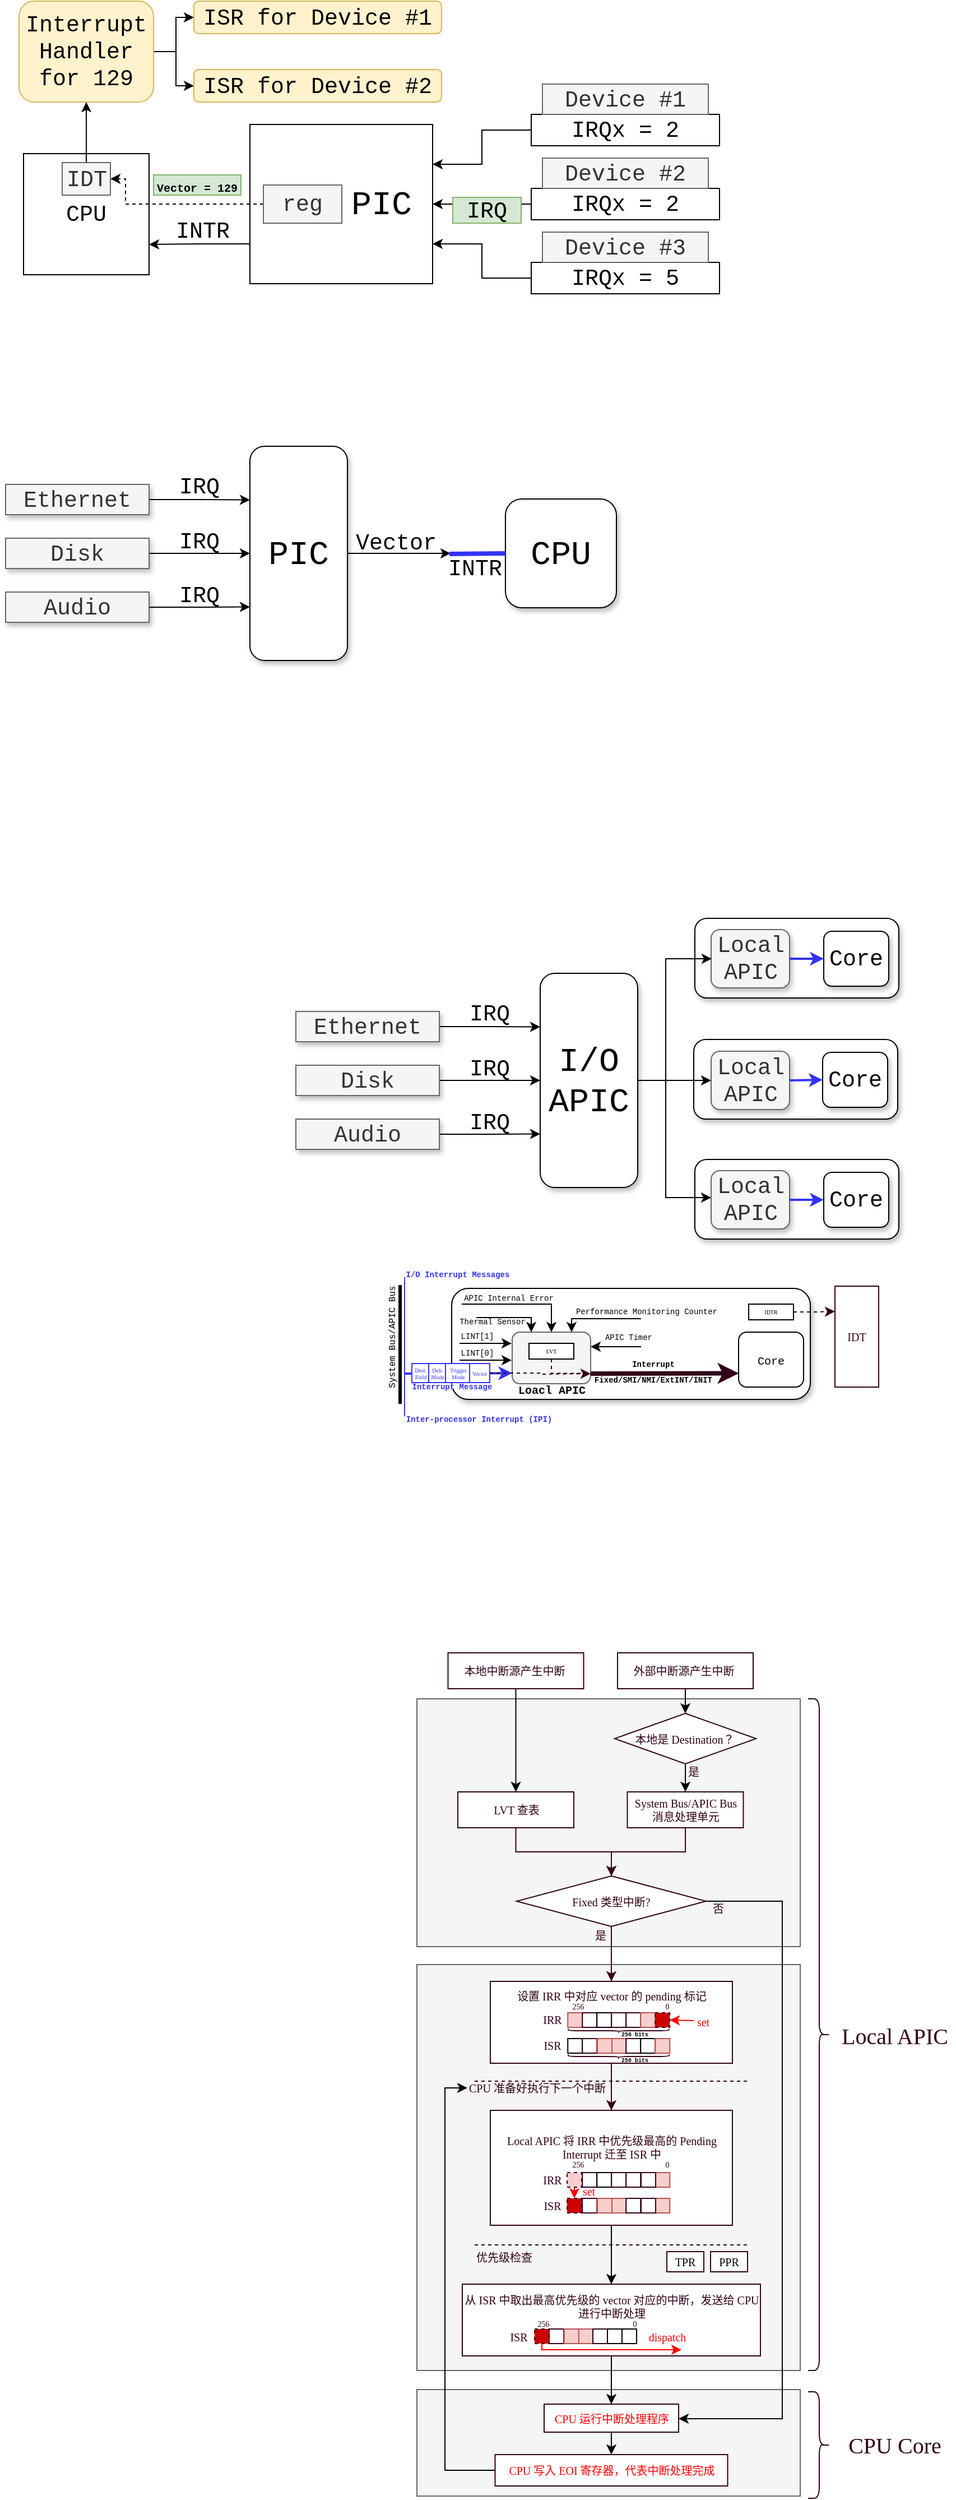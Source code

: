 <mxfile version="15.8.7" type="device"><diagram id="G9j7mE3fOL-PMxxnllcm" name="第 1 页"><mxGraphModel dx="1198" dy="872" grid="0" gridSize="10" guides="1" tooltips="1" connect="1" arrows="1" fold="1" page="0" pageScale="1" pageWidth="827" pageHeight="1169" math="0" shadow="0"><root><mxCell id="0"/><mxCell id="1" parent="0"/><mxCell id="_K0_BSE8fMxlmT_s56PZ-334" value="" style="rounded=0;whiteSpace=wrap;html=1;shadow=0;fontFamily=Garamond;fontSize=7;fontColor=#333333;strokeColor=#666666;strokeWidth=1;fillColor=#f5f5f5;" vertex="1" parent="1"><mxGeometry x="392" y="2236" width="342" height="95" as="geometry"/></mxCell><mxCell id="_K0_BSE8fMxlmT_s56PZ-332" value="" style="rounded=0;whiteSpace=wrap;html=1;shadow=0;fontFamily=Garamond;fontSize=7;fontColor=#333333;strokeColor=#666666;strokeWidth=1;fillColor=#f5f5f5;" vertex="1" parent="1"><mxGeometry x="392" y="1857" width="342" height="362" as="geometry"/></mxCell><mxCell id="_K0_BSE8fMxlmT_s56PZ-331" value="" style="rounded=0;whiteSpace=wrap;html=1;shadow=0;fontFamily=Garamond;fontSize=7;fontColor=#333333;strokeColor=#666666;strokeWidth=1;fillColor=#f5f5f5;" vertex="1" parent="1"><mxGeometry x="392" y="1620" width="342" height="221" as="geometry"/></mxCell><mxCell id="_K0_BSE8fMxlmT_s56PZ-110" value="&lt;font face=&quot;Courier New&quot; style=&quot;font-size: 28px&quot;&gt;&lt;br&gt;&lt;/font&gt;" style="rounded=1;whiteSpace=wrap;html=1;shadow=1;" vertex="1" parent="1"><mxGeometry x="423" y="1254" width="320" height="99" as="geometry"/></mxCell><mxCell id="_K0_BSE8fMxlmT_s56PZ-129" value="&lt;font face=&quot;Courier New&quot; style=&quot;font-size: 10px&quot;&gt;&lt;br&gt;&lt;/font&gt;" style="rounded=1;whiteSpace=wrap;html=1;shadow=0;fillColor=#f5f5f5;fontColor=#333333;strokeColor=#666666;" vertex="1" parent="1"><mxGeometry x="477" y="1293" width="70" height="46" as="geometry"/></mxCell><mxCell id="_K0_BSE8fMxlmT_s56PZ-63" value="&lt;font face=&quot;Courier New&quot; style=&quot;font-size: 28px&quot;&gt;&lt;br&gt;&lt;/font&gt;" style="rounded=1;whiteSpace=wrap;html=1;shadow=1;" vertex="1" parent="1"><mxGeometry x="640" y="924" width="182" height="71" as="geometry"/></mxCell><mxCell id="_K0_BSE8fMxlmT_s56PZ-64" value="&lt;font face=&quot;Courier New&quot; style=&quot;font-size: 20px&quot;&gt;Local APIC&lt;/font&gt;" style="rounded=1;whiteSpace=wrap;html=1;shadow=1;fillColor=#f5f5f5;fontColor=#333333;strokeColor=#666666;" vertex="1" parent="1"><mxGeometry x="654.5" y="934" width="70" height="52" as="geometry"/></mxCell><mxCell id="_K0_BSE8fMxlmT_s56PZ-65" value="&lt;font face=&quot;Courier New&quot; style=&quot;font-size: 20px&quot;&gt;Core&lt;/font&gt;" style="rounded=1;whiteSpace=wrap;html=1;shadow=1;" vertex="1" parent="1"><mxGeometry x="755" y="935.5" width="58" height="49" as="geometry"/></mxCell><mxCell id="_K0_BSE8fMxlmT_s56PZ-66" value="" style="endArrow=classic;html=1;rounded=0;entryX=0;entryY=0.5;entryDx=0;entryDy=0;strokeWidth=2;strokeColor=#3333FF;exitX=1;exitY=0.5;exitDx=0;exitDy=0;endFill=1;" edge="1" source="_K0_BSE8fMxlmT_s56PZ-64" target="_K0_BSE8fMxlmT_s56PZ-65" parent="1"><mxGeometry width="50" height="50" relative="1" as="geometry"><mxPoint x="750" y="960" as="sourcePoint"/><mxPoint x="663" y="1019" as="targetPoint"/></mxGeometry></mxCell><mxCell id="_K0_BSE8fMxlmT_s56PZ-59" value="&lt;font face=&quot;Courier New&quot; style=&quot;font-size: 28px&quot;&gt;&lt;br&gt;&lt;/font&gt;" style="rounded=1;whiteSpace=wrap;html=1;shadow=1;" vertex="1" parent="1"><mxGeometry x="639" y="1032" width="182" height="71" as="geometry"/></mxCell><mxCell id="_K0_BSE8fMxlmT_s56PZ-60" value="&lt;font face=&quot;Courier New&quot; style=&quot;font-size: 20px&quot;&gt;Local APIC&lt;/font&gt;" style="rounded=1;whiteSpace=wrap;html=1;shadow=1;fillColor=#f5f5f5;fontColor=#333333;strokeColor=#666666;" vertex="1" parent="1"><mxGeometry x="654.5" y="1042.5" width="70" height="52" as="geometry"/></mxCell><mxCell id="_K0_BSE8fMxlmT_s56PZ-61" value="&lt;font face=&quot;Courier New&quot; style=&quot;font-size: 20px&quot;&gt;Core&lt;/font&gt;" style="rounded=1;whiteSpace=wrap;html=1;shadow=1;" vertex="1" parent="1"><mxGeometry x="754" y="1043.5" width="58" height="49" as="geometry"/></mxCell><mxCell id="_K0_BSE8fMxlmT_s56PZ-62" value="" style="endArrow=classic;html=1;rounded=0;entryX=0;entryY=0.5;entryDx=0;entryDy=0;strokeWidth=2;strokeColor=#3333FF;exitX=1;exitY=0.5;exitDx=0;exitDy=0;endFill=1;" edge="1" source="_K0_BSE8fMxlmT_s56PZ-60" target="_K0_BSE8fMxlmT_s56PZ-61" parent="1"><mxGeometry width="50" height="50" relative="1" as="geometry"><mxPoint x="749" y="1068" as="sourcePoint"/><mxPoint x="662" y="1127" as="targetPoint"/></mxGeometry></mxCell><mxCell id="OdGJWHpHHFbxzu6cKtiJ-81" value="&lt;font face=&quot;Courier New&quot; style=&quot;font-size: 28px&quot;&gt;&lt;br&gt;&lt;/font&gt;" style="rounded=1;whiteSpace=wrap;html=1;shadow=1;" parent="1" vertex="1"><mxGeometry x="640" y="1139" width="182" height="71" as="geometry"/></mxCell><mxCell id="XwdYR5FslxW3wspx5kfS-20" value="&lt;font face=&quot;Courier New&quot; style=&quot;font-size: 20px&quot;&gt;CPU&lt;/font&gt;" style="rounded=0;whiteSpace=wrap;html=1;" parent="1" vertex="1"><mxGeometry x="41" y="242" width="112" height="108" as="geometry"/></mxCell><mxCell id="tJfSbzEz1Pqu8lbSWOCi-14" style="edgeStyle=orthogonalEdgeStyle;rounded=0;orthogonalLoop=1;jettySize=auto;html=1;entryX=1;entryY=0.75;entryDx=0;entryDy=0;exitX=0;exitY=0.75;exitDx=0;exitDy=0;" parent="1" source="XwdYR5FslxW3wspx5kfS-1" target="XwdYR5FslxW3wspx5kfS-20" edge="1"><mxGeometry relative="1" as="geometry"/></mxCell><mxCell id="XwdYR5FslxW3wspx5kfS-1" value="&lt;font face=&quot;Courier New&quot; style=&quot;font-size: 30px&quot;&gt;&amp;nbsp; &amp;nbsp; PIC&lt;/font&gt;" style="rounded=0;whiteSpace=wrap;html=1;" parent="1" vertex="1"><mxGeometry x="243" y="216" width="163" height="142" as="geometry"/></mxCell><mxCell id="XwdYR5FslxW3wspx5kfS-21" style="edgeStyle=orthogonalEdgeStyle;rounded=0;orthogonalLoop=1;jettySize=auto;html=1;entryX=1;entryY=0.5;entryDx=0;entryDy=0;fontFamily=Courier New;fontSize=20;exitX=0;exitY=0.5;exitDx=0;exitDy=0;dashed=1;" parent="1" source="XwdYR5FslxW3wspx5kfS-22" target="XwdYR5FslxW3wspx5kfS-27" edge="1"><mxGeometry relative="1" as="geometry"><Array as="points"><mxPoint x="132" y="287"/><mxPoint x="132" y="265"/></Array></mxGeometry></mxCell><mxCell id="XwdYR5FslxW3wspx5kfS-3" style="edgeStyle=orthogonalEdgeStyle;rounded=0;orthogonalLoop=1;jettySize=auto;html=1;entryX=1;entryY=0.25;entryDx=0;entryDy=0;fontFamily=Courier New;fontSize=20;" parent="1" source="XwdYR5FslxW3wspx5kfS-2" target="XwdYR5FslxW3wspx5kfS-1" edge="1"><mxGeometry relative="1" as="geometry"/></mxCell><mxCell id="XwdYR5FslxW3wspx5kfS-2" value="&lt;font face=&quot;Courier New&quot; style=&quot;font-size: 20px&quot;&gt;IRQx = 2&lt;/font&gt;" style="rounded=0;whiteSpace=wrap;html=1;" parent="1" vertex="1"><mxGeometry x="494" y="207" width="168" height="28" as="geometry"/></mxCell><mxCell id="XwdYR5FslxW3wspx5kfS-17" style="edgeStyle=orthogonalEdgeStyle;rounded=0;orthogonalLoop=1;jettySize=auto;html=1;fontFamily=Courier New;fontSize=20;" parent="1" source="XwdYR5FslxW3wspx5kfS-16" target="XwdYR5FslxW3wspx5kfS-1" edge="1"><mxGeometry relative="1" as="geometry"/></mxCell><mxCell id="XwdYR5FslxW3wspx5kfS-16" value="&lt;font face=&quot;Courier New&quot; style=&quot;font-size: 20px&quot;&gt;IRQx = 2&lt;/font&gt;" style="rounded=0;whiteSpace=wrap;html=1;" parent="1" vertex="1"><mxGeometry x="494" y="273" width="168" height="28" as="geometry"/></mxCell><mxCell id="XwdYR5FslxW3wspx5kfS-19" style="edgeStyle=orthogonalEdgeStyle;rounded=0;orthogonalLoop=1;jettySize=auto;html=1;entryX=1;entryY=0.75;entryDx=0;entryDy=0;fontFamily=Courier New;fontSize=20;" parent="1" source="XwdYR5FslxW3wspx5kfS-18" target="XwdYR5FslxW3wspx5kfS-1" edge="1"><mxGeometry relative="1" as="geometry"/></mxCell><mxCell id="XwdYR5FslxW3wspx5kfS-18" value="&lt;span style=&quot;font-family: &amp;#34;courier new&amp;#34; ; font-size: 20px&quot;&gt;IRQx = 5&lt;/span&gt;" style="rounded=0;whiteSpace=wrap;html=1;" parent="1" vertex="1"><mxGeometry x="494" y="339" width="168" height="28" as="geometry"/></mxCell><mxCell id="XwdYR5FslxW3wspx5kfS-22" value="reg" style="rounded=0;whiteSpace=wrap;html=1;fontFamily=Courier New;fontSize=20;fillColor=#f5f5f5;fontColor=#333333;strokeColor=#666666;" parent="1" vertex="1"><mxGeometry x="255" y="270" width="70" height="34" as="geometry"/></mxCell><mxCell id="XwdYR5FslxW3wspx5kfS-23" value="Device #1" style="rounded=0;whiteSpace=wrap;html=1;fontFamily=Courier New;fontSize=20;fillColor=#f5f5f5;fontColor=#333333;strokeColor=#666666;" parent="1" vertex="1"><mxGeometry x="504" y="180" width="148" height="27" as="geometry"/></mxCell><mxCell id="XwdYR5FslxW3wspx5kfS-24" value="Device #2" style="rounded=0;whiteSpace=wrap;html=1;fontFamily=Courier New;fontSize=20;fillColor=#f5f5f5;fontColor=#333333;strokeColor=#666666;" parent="1" vertex="1"><mxGeometry x="504" y="246" width="148" height="27" as="geometry"/></mxCell><mxCell id="XwdYR5FslxW3wspx5kfS-25" value="Device #3" style="rounded=0;whiteSpace=wrap;html=1;fontFamily=Courier New;fontSize=20;fillColor=#f5f5f5;fontColor=#333333;strokeColor=#666666;" parent="1" vertex="1"><mxGeometry x="504" y="312" width="148" height="27" as="geometry"/></mxCell><mxCell id="XwdYR5FslxW3wspx5kfS-26" value="&lt;font style=&quot;font-size: 10px&quot;&gt;&lt;b&gt;Vector = 129&lt;/b&gt;&lt;/font&gt;" style="text;html=1;strokeColor=#82b366;fillColor=#d5e8d4;align=center;verticalAlign=middle;whiteSpace=wrap;rounded=0;fontFamily=Courier New;fontSize=20;" parent="1" vertex="1"><mxGeometry x="157" y="261" width="78" height="18" as="geometry"/></mxCell><mxCell id="XwdYR5FslxW3wspx5kfS-28" style="edgeStyle=orthogonalEdgeStyle;rounded=0;orthogonalLoop=1;jettySize=auto;html=1;fontFamily=Courier New;fontSize=20;entryX=0.5;entryY=1;entryDx=0;entryDy=0;" parent="1" source="XwdYR5FslxW3wspx5kfS-27" target="XwdYR5FslxW3wspx5kfS-29" edge="1"><mxGeometry relative="1" as="geometry"><mxPoint x="97" y="192" as="targetPoint"/></mxGeometry></mxCell><mxCell id="XwdYR5FslxW3wspx5kfS-27" value="IDT" style="rounded=0;whiteSpace=wrap;html=1;fontFamily=Courier New;fontSize=20;fillColor=#f5f5f5;fontColor=#333333;strokeColor=#666666;" parent="1" vertex="1"><mxGeometry x="75.5" y="250" width="43" height="29" as="geometry"/></mxCell><mxCell id="tJfSbzEz1Pqu8lbSWOCi-5" style="edgeStyle=orthogonalEdgeStyle;rounded=0;orthogonalLoop=1;jettySize=auto;html=1;entryX=0;entryY=0.5;entryDx=0;entryDy=0;" parent="1" source="XwdYR5FslxW3wspx5kfS-29" target="tJfSbzEz1Pqu8lbSWOCi-4" edge="1"><mxGeometry relative="1" as="geometry"/></mxCell><mxCell id="tJfSbzEz1Pqu8lbSWOCi-12" style="edgeStyle=orthogonalEdgeStyle;rounded=0;orthogonalLoop=1;jettySize=auto;html=1;" parent="1" source="XwdYR5FslxW3wspx5kfS-29" target="tJfSbzEz1Pqu8lbSWOCi-11" edge="1"><mxGeometry relative="1" as="geometry"/></mxCell><mxCell id="XwdYR5FslxW3wspx5kfS-29" value="Interrupt Handler for 129" style="rounded=1;whiteSpace=wrap;html=1;fontFamily=Courier New;fontSize=20;fillColor=#fff2cc;strokeColor=#d6b656;" parent="1" vertex="1"><mxGeometry x="37" y="106" width="120" height="90" as="geometry"/></mxCell><mxCell id="tJfSbzEz1Pqu8lbSWOCi-2" value="IRQ" style="text;html=1;strokeColor=#82b366;fillColor=#d5e8d4;align=center;verticalAlign=middle;whiteSpace=wrap;rounded=0;fontFamily=Courier New;fontSize=20;" parent="1" vertex="1"><mxGeometry x="424" y="281" width="61" height="23" as="geometry"/></mxCell><mxCell id="tJfSbzEz1Pqu8lbSWOCi-4" value="ISR for Device #2" style="rounded=1;whiteSpace=wrap;html=1;fontFamily=Courier New;fontSize=20;fillColor=#fff2cc;strokeColor=#d6b656;" parent="1" vertex="1"><mxGeometry x="193" y="167" width="221" height="29" as="geometry"/></mxCell><mxCell id="tJfSbzEz1Pqu8lbSWOCi-11" value="ISR for Device #1" style="rounded=1;whiteSpace=wrap;html=1;fontFamily=Courier New;fontSize=20;fillColor=#fff2cc;strokeColor=#d6b656;" parent="1" vertex="1"><mxGeometry x="193" y="106" width="221" height="29" as="geometry"/></mxCell><mxCell id="tJfSbzEz1Pqu8lbSWOCi-15" value="&lt;font face=&quot;Courier New&quot; style=&quot;font-size: 20px&quot;&gt;INTR&lt;/font&gt;" style="text;html=1;strokeColor=none;fillColor=none;align=center;verticalAlign=middle;whiteSpace=wrap;rounded=0;" parent="1" vertex="1"><mxGeometry x="171" y="296" width="60" height="30" as="geometry"/></mxCell><mxCell id="OdGJWHpHHFbxzu6cKtiJ-32" style="edgeStyle=orthogonalEdgeStyle;rounded=0;orthogonalLoop=1;jettySize=auto;html=1;strokeWidth=1;" parent="1" source="OdGJWHpHHFbxzu6cKtiJ-4" edge="1"><mxGeometry relative="1" as="geometry"><mxPoint x="422" y="598.5" as="targetPoint"/></mxGeometry></mxCell><mxCell id="OdGJWHpHHFbxzu6cKtiJ-4" value="&lt;font face=&quot;Courier New&quot; style=&quot;font-size: 30px&quot;&gt;PIC&lt;/font&gt;" style="rounded=1;whiteSpace=wrap;html=1;shadow=1;" parent="1" vertex="1"><mxGeometry x="243" y="503" width="87" height="191" as="geometry"/></mxCell><mxCell id="OdGJWHpHHFbxzu6cKtiJ-6" style="edgeStyle=orthogonalEdgeStyle;rounded=0;orthogonalLoop=1;jettySize=auto;html=1;entryX=0;entryY=0.25;entryDx=0;entryDy=0;" parent="1" source="OdGJWHpHHFbxzu6cKtiJ-5" target="OdGJWHpHHFbxzu6cKtiJ-4" edge="1"><mxGeometry relative="1" as="geometry"/></mxCell><mxCell id="OdGJWHpHHFbxzu6cKtiJ-5" value="Ethernet" style="rounded=0;whiteSpace=wrap;html=1;fontFamily=Courier New;fontSize=20;fillColor=#f5f5f5;fontColor=#333333;strokeColor=#666666;shadow=1;" parent="1" vertex="1"><mxGeometry x="25" y="537" width="128" height="27" as="geometry"/></mxCell><mxCell id="OdGJWHpHHFbxzu6cKtiJ-8" style="edgeStyle=orthogonalEdgeStyle;rounded=0;orthogonalLoop=1;jettySize=auto;html=1;entryX=0;entryY=0.5;entryDx=0;entryDy=0;" parent="1" source="OdGJWHpHHFbxzu6cKtiJ-7" target="OdGJWHpHHFbxzu6cKtiJ-4" edge="1"><mxGeometry relative="1" as="geometry"/></mxCell><mxCell id="OdGJWHpHHFbxzu6cKtiJ-7" value="Disk" style="rounded=0;whiteSpace=wrap;html=1;fontFamily=Courier New;fontSize=20;fillColor=#f5f5f5;fontColor=#333333;strokeColor=#666666;shadow=1;" parent="1" vertex="1"><mxGeometry x="25" y="585" width="128" height="27" as="geometry"/></mxCell><mxCell id="OdGJWHpHHFbxzu6cKtiJ-10" style="edgeStyle=orthogonalEdgeStyle;rounded=0;orthogonalLoop=1;jettySize=auto;html=1;entryX=0;entryY=0.75;entryDx=0;entryDy=0;" parent="1" source="OdGJWHpHHFbxzu6cKtiJ-9" target="OdGJWHpHHFbxzu6cKtiJ-4" edge="1"><mxGeometry relative="1" as="geometry"/></mxCell><mxCell id="OdGJWHpHHFbxzu6cKtiJ-9" value="Audio" style="rounded=0;whiteSpace=wrap;html=1;fontFamily=Courier New;fontSize=20;fillColor=#f5f5f5;fontColor=#333333;strokeColor=#666666;shadow=1;" parent="1" vertex="1"><mxGeometry x="25" y="633" width="128" height="27" as="geometry"/></mxCell><mxCell id="OdGJWHpHHFbxzu6cKtiJ-11" value="&lt;font face=&quot;Courier New&quot; style=&quot;font-size: 30px&quot;&gt;CPU&lt;/font&gt;" style="rounded=1;whiteSpace=wrap;html=1;shadow=1;" parent="1" vertex="1"><mxGeometry x="471" y="550" width="99" height="97" as="geometry"/></mxCell><mxCell id="OdGJWHpHHFbxzu6cKtiJ-13" value="&lt;font face=&quot;Courier New&quot; style=&quot;font-size: 20px&quot;&gt;INTR&lt;/font&gt;" style="text;html=1;strokeColor=none;fillColor=none;align=center;verticalAlign=middle;whiteSpace=wrap;rounded=0;" parent="1" vertex="1"><mxGeometry x="414" y="597" width="60" height="30" as="geometry"/></mxCell><mxCell id="OdGJWHpHHFbxzu6cKtiJ-31" value="" style="endArrow=none;html=1;rounded=0;entryX=0;entryY=0.5;entryDx=0;entryDy=0;strokeWidth=4;strokeColor=#3333FF;" parent="1" target="OdGJWHpHHFbxzu6cKtiJ-11" edge="1"><mxGeometry width="50" height="50" relative="1" as="geometry"><mxPoint x="421" y="599" as="sourcePoint"/><mxPoint x="380" y="635" as="targetPoint"/></mxGeometry></mxCell><mxCell id="OdGJWHpHHFbxzu6cKtiJ-33" value="&lt;font face=&quot;Courier New&quot; style=&quot;font-size: 20px&quot;&gt;IRQ&lt;/font&gt;" style="text;html=1;strokeColor=none;fillColor=none;align=center;verticalAlign=middle;whiteSpace=wrap;rounded=0;" parent="1" vertex="1"><mxGeometry x="168" y="524" width="60" height="30" as="geometry"/></mxCell><mxCell id="OdGJWHpHHFbxzu6cKtiJ-34" value="&lt;font face=&quot;Courier New&quot; style=&quot;font-size: 20px&quot;&gt;IRQ&lt;/font&gt;" style="text;html=1;strokeColor=none;fillColor=none;align=center;verticalAlign=middle;whiteSpace=wrap;rounded=0;" parent="1" vertex="1"><mxGeometry x="168" y="573" width="60" height="30" as="geometry"/></mxCell><mxCell id="OdGJWHpHHFbxzu6cKtiJ-35" value="&lt;font face=&quot;Courier New&quot; style=&quot;font-size: 20px&quot;&gt;IRQ&lt;/font&gt;" style="text;html=1;strokeColor=none;fillColor=none;align=center;verticalAlign=middle;whiteSpace=wrap;rounded=0;" parent="1" vertex="1"><mxGeometry x="168" y="621" width="60" height="30" as="geometry"/></mxCell><mxCell id="OdGJWHpHHFbxzu6cKtiJ-36" value="&lt;font face=&quot;Courier New&quot; style=&quot;font-size: 20px&quot;&gt;Vector&lt;/font&gt;" style="text;html=1;strokeColor=none;fillColor=none;align=center;verticalAlign=middle;whiteSpace=wrap;rounded=0;" parent="1" vertex="1"><mxGeometry x="335" y="581" width="77" height="16" as="geometry"/></mxCell><mxCell id="OdGJWHpHHFbxzu6cKtiJ-60" style="edgeStyle=orthogonalEdgeStyle;rounded=0;orthogonalLoop=1;jettySize=auto;html=1;strokeColor=#000000;strokeWidth=1;" parent="1" source="OdGJWHpHHFbxzu6cKtiJ-38" edge="1"><mxGeometry relative="1" as="geometry"><mxPoint x="655" y="960" as="targetPoint"/><Array as="points"><mxPoint x="614" y="1069"/><mxPoint x="614" y="960"/></Array></mxGeometry></mxCell><mxCell id="OdGJWHpHHFbxzu6cKtiJ-80" style="edgeStyle=orthogonalEdgeStyle;rounded=0;orthogonalLoop=1;jettySize=auto;html=1;fontSize=20;strokeColor=#000000;strokeWidth=1;entryX=0;entryY=0.5;entryDx=0;entryDy=0;" parent="1" source="OdGJWHpHHFbxzu6cKtiJ-38" target="_K0_BSE8fMxlmT_s56PZ-60" edge="1"><mxGeometry relative="1" as="geometry"><mxPoint x="656" y="1069" as="targetPoint"/></mxGeometry></mxCell><mxCell id="OdGJWHpHHFbxzu6cKtiJ-87" style="edgeStyle=orthogonalEdgeStyle;rounded=0;orthogonalLoop=1;jettySize=auto;html=1;fontSize=20;strokeColor=#000000;strokeWidth=1;" parent="1" source="OdGJWHpHHFbxzu6cKtiJ-38" target="OdGJWHpHHFbxzu6cKtiJ-83" edge="1"><mxGeometry relative="1" as="geometry"><Array as="points"><mxPoint x="614" y="1069"/><mxPoint x="614" y="1173"/></Array></mxGeometry></mxCell><mxCell id="OdGJWHpHHFbxzu6cKtiJ-38" value="&lt;font face=&quot;Courier New&quot; style=&quot;font-size: 30px&quot;&gt;I/O APIC&lt;/font&gt;" style="rounded=1;whiteSpace=wrap;html=1;shadow=1;" parent="1" vertex="1"><mxGeometry x="502" y="973" width="87" height="191" as="geometry"/></mxCell><mxCell id="OdGJWHpHHFbxzu6cKtiJ-39" style="edgeStyle=orthogonalEdgeStyle;rounded=0;orthogonalLoop=1;jettySize=auto;html=1;entryX=0;entryY=0.25;entryDx=0;entryDy=0;" parent="1" source="OdGJWHpHHFbxzu6cKtiJ-40" target="OdGJWHpHHFbxzu6cKtiJ-38" edge="1"><mxGeometry relative="1" as="geometry"/></mxCell><mxCell id="OdGJWHpHHFbxzu6cKtiJ-40" value="Ethernet" style="rounded=0;whiteSpace=wrap;html=1;fontFamily=Courier New;fontSize=20;fillColor=#f5f5f5;fontColor=#333333;strokeColor=#666666;shadow=1;" parent="1" vertex="1"><mxGeometry x="284" y="1007" width="128" height="27" as="geometry"/></mxCell><mxCell id="OdGJWHpHHFbxzu6cKtiJ-41" style="edgeStyle=orthogonalEdgeStyle;rounded=0;orthogonalLoop=1;jettySize=auto;html=1;entryX=0;entryY=0.5;entryDx=0;entryDy=0;" parent="1" source="OdGJWHpHHFbxzu6cKtiJ-42" target="OdGJWHpHHFbxzu6cKtiJ-38" edge="1"><mxGeometry relative="1" as="geometry"/></mxCell><mxCell id="OdGJWHpHHFbxzu6cKtiJ-42" value="Disk" style="rounded=0;whiteSpace=wrap;html=1;fontFamily=Courier New;fontSize=20;fillColor=#f5f5f5;fontColor=#333333;strokeColor=#666666;shadow=1;" parent="1" vertex="1"><mxGeometry x="284" y="1055" width="128" height="27" as="geometry"/></mxCell><mxCell id="OdGJWHpHHFbxzu6cKtiJ-43" style="edgeStyle=orthogonalEdgeStyle;rounded=0;orthogonalLoop=1;jettySize=auto;html=1;entryX=0;entryY=0.75;entryDx=0;entryDy=0;" parent="1" source="OdGJWHpHHFbxzu6cKtiJ-44" target="OdGJWHpHHFbxzu6cKtiJ-38" edge="1"><mxGeometry relative="1" as="geometry"/></mxCell><mxCell id="OdGJWHpHHFbxzu6cKtiJ-44" value="Audio" style="rounded=0;whiteSpace=wrap;html=1;fontFamily=Courier New;fontSize=20;fillColor=#f5f5f5;fontColor=#333333;strokeColor=#666666;shadow=1;" parent="1" vertex="1"><mxGeometry x="284" y="1103" width="128" height="27" as="geometry"/></mxCell><mxCell id="OdGJWHpHHFbxzu6cKtiJ-48" value="&lt;font face=&quot;Courier New&quot; style=&quot;font-size: 20px&quot;&gt;IRQ&lt;/font&gt;" style="text;html=1;strokeColor=none;fillColor=none;align=center;verticalAlign=middle;whiteSpace=wrap;rounded=0;" parent="1" vertex="1"><mxGeometry x="427" y="994" width="60" height="30" as="geometry"/></mxCell><mxCell id="OdGJWHpHHFbxzu6cKtiJ-49" value="&lt;font face=&quot;Courier New&quot; style=&quot;font-size: 20px&quot;&gt;IRQ&lt;/font&gt;" style="text;html=1;strokeColor=none;fillColor=none;align=center;verticalAlign=middle;whiteSpace=wrap;rounded=0;" parent="1" vertex="1"><mxGeometry x="427" y="1043" width="60" height="30" as="geometry"/></mxCell><mxCell id="OdGJWHpHHFbxzu6cKtiJ-50" value="&lt;font face=&quot;Courier New&quot; style=&quot;font-size: 20px&quot;&gt;IRQ&lt;/font&gt;" style="text;html=1;strokeColor=none;fillColor=none;align=center;verticalAlign=middle;whiteSpace=wrap;rounded=0;" parent="1" vertex="1"><mxGeometry x="427" y="1091" width="60" height="30" as="geometry"/></mxCell><mxCell id="OdGJWHpHHFbxzu6cKtiJ-83" value="&lt;font face=&quot;Courier New&quot; style=&quot;font-size: 20px&quot;&gt;Local APIC&lt;/font&gt;" style="rounded=1;whiteSpace=wrap;html=1;shadow=1;fillColor=#f5f5f5;fontColor=#333333;strokeColor=#666666;" parent="1" vertex="1"><mxGeometry x="654.5" y="1149" width="70" height="52" as="geometry"/></mxCell><mxCell id="OdGJWHpHHFbxzu6cKtiJ-84" value="&lt;font face=&quot;Courier New&quot; style=&quot;font-size: 20px&quot;&gt;Core&lt;/font&gt;" style="rounded=1;whiteSpace=wrap;html=1;shadow=1;" parent="1" vertex="1"><mxGeometry x="755" y="1150.5" width="58" height="49" as="geometry"/></mxCell><mxCell id="OdGJWHpHHFbxzu6cKtiJ-85" value="" style="endArrow=classic;html=1;rounded=0;entryX=0;entryY=0.5;entryDx=0;entryDy=0;strokeWidth=2;strokeColor=#3333FF;exitX=1;exitY=0.5;exitDx=0;exitDy=0;endFill=1;" parent="1" target="OdGJWHpHHFbxzu6cKtiJ-84" edge="1" source="OdGJWHpHHFbxzu6cKtiJ-83"><mxGeometry width="50" height="50" relative="1" as="geometry"><mxPoint x="750" y="1175" as="sourcePoint"/><mxPoint x="663" y="1234" as="targetPoint"/></mxGeometry></mxCell><mxCell id="_K0_BSE8fMxlmT_s56PZ-72" value="&lt;font face=&quot;Courier New&quot; style=&quot;font-size: 10px&quot;&gt;Core&lt;/font&gt;" style="rounded=1;whiteSpace=wrap;html=1;shadow=0;" vertex="1" parent="1"><mxGeometry x="679" y="1293" width="58" height="49" as="geometry"/></mxCell><mxCell id="_K0_BSE8fMxlmT_s56PZ-73" value="" style="endArrow=classic;html=1;rounded=0;strokeWidth=4;strokeColor=#33001A;entryX=0;entryY=0.75;entryDx=0;entryDy=0;exitX=1;exitY=0.5;exitDx=0;exitDy=0;endFill=1;" edge="1" target="_K0_BSE8fMxlmT_s56PZ-72" parent="1"><mxGeometry width="50" height="50" relative="1" as="geometry"><mxPoint x="547" y="1330" as="sourcePoint"/><mxPoint x="629" y="1330" as="targetPoint"/></mxGeometry></mxCell><mxCell id="_K0_BSE8fMxlmT_s56PZ-74" style="edgeStyle=orthogonalEdgeStyle;rounded=0;orthogonalLoop=1;jettySize=auto;html=1;fontSize=20;strokeColor=#000000;strokeWidth=1;" edge="1" parent="1"><mxGeometry relative="1" as="geometry"><mxPoint x="476.59" y="1303.07" as="targetPoint"/><mxPoint x="430" y="1303" as="sourcePoint"/><Array as="points"><mxPoint x="453" y="1303"/><mxPoint x="453" y="1303"/></Array></mxGeometry></mxCell><mxCell id="_K0_BSE8fMxlmT_s56PZ-75" value="&lt;font face=&quot;Courier New&quot; style=&quot;font-size: 7px;&quot;&gt;LINT[1]&lt;/font&gt;" style="text;html=1;strokeColor=none;fillColor=none;align=center;verticalAlign=middle;whiteSpace=wrap;rounded=0;fontSize=7;" vertex="1" parent="1"><mxGeometry x="430" y="1293" width="32" height="7" as="geometry"/></mxCell><mxCell id="_K0_BSE8fMxlmT_s56PZ-79" value="" style="endArrow=none;html=1;rounded=0;fontSize=10;strokeWidth=3;" edge="1" parent="1"><mxGeometry width="50" height="50" relative="1" as="geometry"><mxPoint x="377" y="1357" as="sourcePoint"/><mxPoint x="377" y="1251" as="targetPoint"/></mxGeometry></mxCell><mxCell id="_K0_BSE8fMxlmT_s56PZ-80" value="&lt;font face=&quot;Courier New&quot; style=&quot;font-size: 8px;&quot;&gt;System Bus/APIC Bus&lt;/font&gt;" style="text;html=1;strokeColor=none;fillColor=none;align=center;verticalAlign=middle;whiteSpace=wrap;rounded=0;fontSize=8;rotation=-90;" vertex="1" parent="1"><mxGeometry x="321" y="1294" width="95.5" height="7" as="geometry"/></mxCell><mxCell id="_K0_BSE8fMxlmT_s56PZ-81" value="&lt;font face=&quot;Courier New&quot; style=&quot;font-size: 7px&quot;&gt;Interrupt&lt;/font&gt;" style="text;html=1;strokeColor=none;fillColor=none;align=center;verticalAlign=middle;whiteSpace=wrap;rounded=0;fontSize=7;fontStyle=1" vertex="1" parent="1"><mxGeometry x="573" y="1319" width="60" height="5" as="geometry"/></mxCell><mxCell id="_K0_BSE8fMxlmT_s56PZ-94" style="edgeStyle=orthogonalEdgeStyle;rounded=0;orthogonalLoop=1;jettySize=auto;html=1;fontSize=10;fontColor=#3333FF;endArrow=none;endFill=0;strokeColor=#3333FF;strokeWidth=1;exitX=0;exitY=0;exitDx=0;exitDy=0;entryX=0;entryY=0.75;entryDx=0;entryDy=0;" edge="1" parent="1" source="_K0_BSE8fMxlmT_s56PZ-84"><mxGeometry relative="1" as="geometry"><mxPoint x="437" y="1332" as="targetPoint"/><Array as="points"><mxPoint x="381" y="1330"/><mxPoint x="437" y="1330"/></Array></mxGeometry></mxCell><mxCell id="_K0_BSE8fMxlmT_s56PZ-84" value="&lt;font face=&quot;Courier New&quot; style=&quot;font-size: 7px&quot;&gt;Inter-processor Interrupt (IPI)&lt;/font&gt;" style="text;html=1;strokeColor=none;fillColor=none;align=center;verticalAlign=middle;whiteSpace=wrap;rounded=0;fontSize=7;fontStyle=1;fontColor=#3333FF;" vertex="1" parent="1"><mxGeometry x="381" y="1368" width="133" height="5" as="geometry"/></mxCell><mxCell id="_K0_BSE8fMxlmT_s56PZ-85" value="&lt;font face=&quot;Courier New&quot; style=&quot;font-size: 7px&quot;&gt;I/O Interrupt Messages&lt;/font&gt;" style="text;html=1;strokeColor=none;fillColor=none;align=center;verticalAlign=middle;whiteSpace=wrap;rounded=0;fontSize=7;fontStyle=1;fontColor=#3333FF;" vertex="1" parent="1"><mxGeometry x="381" y="1239" width="95" height="5" as="geometry"/></mxCell><mxCell id="_K0_BSE8fMxlmT_s56PZ-86" style="edgeStyle=orthogonalEdgeStyle;rounded=0;orthogonalLoop=1;jettySize=auto;html=1;fontSize=20;strokeColor=#000000;strokeWidth=1;" edge="1" parent="1"><mxGeometry relative="1" as="geometry"><mxPoint x="476.59" y="1318.07" as="targetPoint"/><mxPoint x="430" y="1318.0" as="sourcePoint"/><Array as="points"><mxPoint x="453" y="1318"/><mxPoint x="453" y="1318"/></Array></mxGeometry></mxCell><mxCell id="_K0_BSE8fMxlmT_s56PZ-87" value="&lt;font face=&quot;Courier New&quot; style=&quot;font-size: 7px&quot;&gt;LINT[0]&lt;/font&gt;" style="text;html=1;strokeColor=none;fillColor=none;align=center;verticalAlign=middle;whiteSpace=wrap;rounded=0;fontSize=7;" vertex="1" parent="1"><mxGeometry x="430" y="1308" width="32" height="7" as="geometry"/></mxCell><mxCell id="_K0_BSE8fMxlmT_s56PZ-93" value="" style="endArrow=none;html=1;rounded=0;fontSize=10;fontColor=#3333FF;strokeColor=#3333FF;strokeWidth=1;exitX=0;exitY=1;exitDx=0;exitDy=0;edgeStyle=orthogonalEdgeStyle;endFill=0;entryX=0;entryY=0.75;entryDx=0;entryDy=0;" edge="1" parent="1" source="_K0_BSE8fMxlmT_s56PZ-85"><mxGeometry width="50" height="50" relative="1" as="geometry"><mxPoint x="391" y="1337" as="sourcePoint"/><mxPoint x="437" y="1332" as="targetPoint"/><Array as="points"><mxPoint x="381" y="1330"/><mxPoint x="437" y="1330"/></Array></mxGeometry></mxCell><mxCell id="_K0_BSE8fMxlmT_s56PZ-88" style="edgeStyle=orthogonalEdgeStyle;rounded=0;orthogonalLoop=1;jettySize=auto;html=1;fontSize=20;strokeColor=#3333FF;strokeWidth=2;entryX=0;entryY=0.703;entryDx=0;entryDy=0;entryPerimeter=0;" edge="1" parent="1"><mxGeometry relative="1" as="geometry"><mxPoint x="477" y="1329.556" as="targetPoint"/><mxPoint x="381" y="1330" as="sourcePoint"/><Array as="points"><mxPoint x="401" y="1330"/></Array></mxGeometry></mxCell><mxCell id="_K0_BSE8fMxlmT_s56PZ-96" style="edgeStyle=orthogonalEdgeStyle;rounded=0;orthogonalLoop=1;jettySize=auto;html=1;fontSize=20;strokeColor=#000000;strokeWidth=1;entryX=1;entryY=0.25;entryDx=0;entryDy=0;" edge="1" parent="1"><mxGeometry relative="1" as="geometry"><mxPoint x="547" y="1306" as="targetPoint"/><mxPoint x="592" y="1306" as="sourcePoint"/><Array as="points"><mxPoint x="592" y="1306"/></Array></mxGeometry></mxCell><mxCell id="_K0_BSE8fMxlmT_s56PZ-97" value="&lt;font face=&quot;Courier New&quot; style=&quot;font-size: 7px&quot;&gt;APIC Timer&lt;/font&gt;" style="text;html=1;strokeColor=none;fillColor=none;align=center;verticalAlign=middle;whiteSpace=wrap;rounded=0;fontSize=7;" vertex="1" parent="1"><mxGeometry x="558" y="1294.5" width="46" height="7" as="geometry"/></mxCell><mxCell id="_K0_BSE8fMxlmT_s56PZ-98" style="edgeStyle=orthogonalEdgeStyle;rounded=0;orthogonalLoop=1;jettySize=auto;html=1;fontSize=20;strokeColor=#000000;strokeWidth=1;entryX=0.75;entryY=0;entryDx=0;entryDy=0;" edge="1" parent="1"><mxGeometry relative="1" as="geometry"><mxPoint x="529.5" y="1293" as="targetPoint"/><mxPoint x="592" y="1281" as="sourcePoint"/><Array as="points"><mxPoint x="592" y="1281"/><mxPoint x="530" y="1281"/><mxPoint x="530" y="1293"/></Array></mxGeometry></mxCell><mxCell id="_K0_BSE8fMxlmT_s56PZ-99" value="&lt;font face=&quot;Courier New&quot; style=&quot;font-size: 7px&quot;&gt;Performance Monitoring Counter&lt;/font&gt;" style="text;html=1;strokeColor=none;fillColor=none;align=center;verticalAlign=middle;whiteSpace=wrap;rounded=0;fontSize=7;" vertex="1" parent="1"><mxGeometry x="532" y="1271" width="130" height="7" as="geometry"/></mxCell><mxCell id="_K0_BSE8fMxlmT_s56PZ-100" style="edgeStyle=orthogonalEdgeStyle;rounded=0;orthogonalLoop=1;jettySize=auto;html=1;fontSize=20;strokeColor=#000000;strokeWidth=1;entryX=0.25;entryY=0;entryDx=0;entryDy=0;" edge="1" parent="1"><mxGeometry relative="1" as="geometry"><mxPoint x="494.5" y="1293" as="targetPoint"/><mxPoint x="445" y="1280" as="sourcePoint"/><Array as="points"><mxPoint x="494" y="1280"/><mxPoint x="494" y="1293"/></Array></mxGeometry></mxCell><mxCell id="_K0_BSE8fMxlmT_s56PZ-101" value="&lt;font face=&quot;Courier New&quot; style=&quot;font-size: 7px&quot;&gt;Thermal Sensor&lt;/font&gt;" style="text;html=1;strokeColor=none;fillColor=none;align=center;verticalAlign=middle;whiteSpace=wrap;rounded=0;fontSize=7;" vertex="1" parent="1"><mxGeometry x="427" y="1280" width="65" height="7" as="geometry"/></mxCell><mxCell id="_K0_BSE8fMxlmT_s56PZ-103" style="edgeStyle=orthogonalEdgeStyle;rounded=0;orthogonalLoop=1;jettySize=auto;html=1;fontSize=20;strokeColor=#000000;strokeWidth=1;exitX=0;exitY=1;exitDx=0;exitDy=0;entryX=0.5;entryY=0;entryDx=0;entryDy=0;" edge="1" parent="1" source="_K0_BSE8fMxlmT_s56PZ-104"><mxGeometry relative="1" as="geometry"><mxPoint x="512" y="1293" as="targetPoint"/><mxPoint x="478" y="1352" as="sourcePoint"/><Array as="points"><mxPoint x="512" y="1268"/></Array></mxGeometry></mxCell><mxCell id="_K0_BSE8fMxlmT_s56PZ-104" value="&lt;font face=&quot;Courier New&quot; style=&quot;font-size: 7px&quot;&gt;APIC Internal Error&lt;/font&gt;" style="text;html=1;strokeColor=none;fillColor=none;align=center;verticalAlign=middle;whiteSpace=wrap;rounded=0;fontSize=7;" vertex="1" parent="1"><mxGeometry x="432" y="1258" width="84" height="10" as="geometry"/></mxCell><mxCell id="_K0_BSE8fMxlmT_s56PZ-126" style="edgeStyle=orthogonalEdgeStyle;rounded=0;orthogonalLoop=1;jettySize=auto;html=1;entryX=0;entryY=0.75;entryDx=0;entryDy=0;dashed=1;fontFamily=Georgia;fontSize=10;fontColor=#33001A;endArrow=classic;endFill=1;strokeColor=#33001A;strokeWidth=1;" edge="1" parent="1" source="_K0_BSE8fMxlmT_s56PZ-113" target="_K0_BSE8fMxlmT_s56PZ-72"><mxGeometry relative="1" as="geometry"><Array as="points"><mxPoint x="512" y="1330"/></Array></mxGeometry></mxCell><mxCell id="_K0_BSE8fMxlmT_s56PZ-113" value="&lt;font style=&quot;font-size: 5px;&quot;&gt;LVT&lt;/font&gt;" style="rounded=0;whiteSpace=wrap;html=1;shadow=0;fontFamily=Georgia;fontSize=5;" vertex="1" parent="1"><mxGeometry x="492" y="1303" width="40" height="14" as="geometry"/></mxCell><mxCell id="_K0_BSE8fMxlmT_s56PZ-114" value="&lt;font style=&quot;font-size: 5px&quot;&gt;Dest.&lt;br&gt;Field&lt;br&gt;&lt;/font&gt;" style="rounded=0;whiteSpace=wrap;html=1;shadow=0;fontFamily=Georgia;fontSize=5;fontColor=#3333FF;strokeColor=#3333FF;" vertex="1" parent="1"><mxGeometry x="387.5" y="1321" width="15" height="17" as="geometry"/></mxCell><mxCell id="_K0_BSE8fMxlmT_s56PZ-115" value="Deli. Mode" style="rounded=0;whiteSpace=wrap;html=1;shadow=0;fontFamily=Georgia;fontSize=5;fontColor=#3333FF;strokeColor=#3333FF;" vertex="1" parent="1"><mxGeometry x="402.5" y="1321" width="15" height="17" as="geometry"/></mxCell><mxCell id="_K0_BSE8fMxlmT_s56PZ-116" value="Trigger Mode" style="rounded=0;whiteSpace=wrap;html=1;shadow=0;fontFamily=Georgia;fontSize=5;fontColor=#3333FF;strokeColor=#3333FF;" vertex="1" parent="1"><mxGeometry x="417.5" y="1321" width="22" height="17" as="geometry"/></mxCell><mxCell id="_K0_BSE8fMxlmT_s56PZ-127" style="edgeStyle=orthogonalEdgeStyle;rounded=0;orthogonalLoop=1;jettySize=auto;html=1;dashed=1;fontFamily=Georgia;fontSize=10;fontColor=#33001A;endArrow=classic;endFill=1;strokeColor=#33001A;strokeWidth=1;" edge="1" parent="1" source="_K0_BSE8fMxlmT_s56PZ-117"><mxGeometry relative="1" as="geometry"><mxPoint x="547" y="1330" as="targetPoint"/></mxGeometry></mxCell><mxCell id="_K0_BSE8fMxlmT_s56PZ-117" value="Vector" style="rounded=0;whiteSpace=wrap;html=1;shadow=0;fontFamily=Georgia;fontSize=5;fontColor=#3333FF;strokeColor=#3333FF;" vertex="1" parent="1"><mxGeometry x="439" y="1321" width="18" height="17" as="geometry"/></mxCell><mxCell id="_K0_BSE8fMxlmT_s56PZ-119" value="&lt;font face=&quot;Courier New&quot; style=&quot;font-size: 7px&quot;&gt;Interrupt Message&lt;/font&gt;" style="text;html=1;strokeColor=none;fillColor=default;align=center;verticalAlign=middle;whiteSpace=wrap;rounded=0;fontSize=7;fontStyle=1;fontColor=#3333FF;" vertex="1" parent="1"><mxGeometry x="385" y="1339" width="77" height="5" as="geometry"/></mxCell><mxCell id="_K0_BSE8fMxlmT_s56PZ-120" value="&lt;font face=&quot;Courier New&quot; style=&quot;font-size: 7px&quot;&gt;Fixed/SMI/NMI/ExtINT/INIT&lt;/font&gt;" style="text;html=1;strokeColor=none;fillColor=none;align=center;verticalAlign=middle;whiteSpace=wrap;rounded=0;fontSize=7;fontStyle=1" vertex="1" parent="1"><mxGeometry x="573" y="1333" width="60" height="5" as="geometry"/></mxCell><mxCell id="_K0_BSE8fMxlmT_s56PZ-125" style="edgeStyle=orthogonalEdgeStyle;rounded=0;orthogonalLoop=1;jettySize=auto;html=1;entryX=0;entryY=0.25;entryDx=0;entryDy=0;fontFamily=Georgia;fontSize=10;fontColor=#33001A;endArrow=classic;endFill=1;strokeColor=#33001A;strokeWidth=1;dashed=1;" edge="1" parent="1" source="_K0_BSE8fMxlmT_s56PZ-122" target="_K0_BSE8fMxlmT_s56PZ-124"><mxGeometry relative="1" as="geometry"/></mxCell><mxCell id="_K0_BSE8fMxlmT_s56PZ-122" value="&lt;font style=&quot;font-size: 5px&quot;&gt;IDTR&lt;/font&gt;" style="rounded=0;whiteSpace=wrap;html=1;shadow=0;fontFamily=Georgia;fontSize=5;" vertex="1" parent="1"><mxGeometry x="688" y="1268" width="40" height="14" as="geometry"/></mxCell><mxCell id="_K0_BSE8fMxlmT_s56PZ-124" value="&lt;font style=&quot;font-size: 10px&quot;&gt;IDT&lt;/font&gt;" style="rounded=0;whiteSpace=wrap;html=1;shadow=0;fontFamily=Georgia;fontSize=5;fontColor=#33001A;strokeColor=#33001A;fillColor=default;" vertex="1" parent="1"><mxGeometry x="765" y="1252" width="39" height="90" as="geometry"/></mxCell><mxCell id="_K0_BSE8fMxlmT_s56PZ-128" value="&lt;font face=&quot;Courier New&quot; size=&quot;1&quot;&gt;&lt;b&gt;Loacl APIC&lt;/b&gt;&lt;/font&gt;" style="text;html=1;strokeColor=none;fillColor=none;align=center;verticalAlign=middle;whiteSpace=wrap;rounded=0;fontSize=7;" vertex="1" parent="1"><mxGeometry x="480.5" y="1341" width="63" height="7" as="geometry"/></mxCell><mxCell id="_K0_BSE8fMxlmT_s56PZ-279" style="edgeStyle=orthogonalEdgeStyle;rounded=0;orthogonalLoop=1;jettySize=auto;html=1;fontFamily=Georgia;fontSize=10;fontColor=#FF0000;endArrow=classic;endFill=1;strokeColor=#000000;strokeWidth=1;entryX=0.5;entryY=0;entryDx=0;entryDy=0;" edge="1" parent="1" source="_K0_BSE8fMxlmT_s56PZ-130" target="_K0_BSE8fMxlmT_s56PZ-136"><mxGeometry relative="1" as="geometry"><mxPoint x="480.204" y="1633.015" as="targetPoint"/></mxGeometry></mxCell><mxCell id="_K0_BSE8fMxlmT_s56PZ-130" value="本地中断源产生中断&amp;nbsp;" style="rounded=0;whiteSpace=wrap;html=1;shadow=0;fontFamily=Georgia;fontSize=10;fontColor=#33001A;strokeColor=#33001A;fillColor=default;" vertex="1" parent="1"><mxGeometry x="419.75" y="1579" width="121" height="32" as="geometry"/></mxCell><mxCell id="_K0_BSE8fMxlmT_s56PZ-135" style="edgeStyle=orthogonalEdgeStyle;rounded=0;orthogonalLoop=1;jettySize=auto;html=1;fontFamily=Georgia;fontSize=10;fontColor=#33001A;endArrow=classic;endFill=1;strokeColor=#33001A;strokeWidth=1;entryX=0.5;entryY=0;entryDx=0;entryDy=0;" edge="1" parent="1" source="_K0_BSE8fMxlmT_s56PZ-131" target="_K0_BSE8fMxlmT_s56PZ-143"><mxGeometry relative="1" as="geometry"><mxPoint x="565.5" y="1839" as="targetPoint"/></mxGeometry></mxCell><mxCell id="_K0_BSE8fMxlmT_s56PZ-270" style="edgeStyle=orthogonalEdgeStyle;rounded=0;orthogonalLoop=1;jettySize=auto;html=1;entryX=1;entryY=0.5;entryDx=0;entryDy=0;fontFamily=Georgia;fontSize=10;fontColor=#FF0000;endArrow=classic;endFill=1;strokeColor=#000000;strokeWidth=1;" edge="1" parent="1" source="_K0_BSE8fMxlmT_s56PZ-131" target="_K0_BSE8fMxlmT_s56PZ-267"><mxGeometry relative="1" as="geometry"><Array as="points"><mxPoint x="718" y="1801"/><mxPoint x="718" y="2262"/><mxPoint x="626" y="2262"/></Array></mxGeometry></mxCell><mxCell id="_K0_BSE8fMxlmT_s56PZ-131" value="Fixed 类型中断?" style="rhombus;whiteSpace=wrap;html=1;rounded=0;shadow=0;fontFamily=Georgia;fontSize=10;fontColor=#33001A;strokeColor=#33001A;fillColor=default;" vertex="1" parent="1"><mxGeometry x="481" y="1778" width="169" height="45" as="geometry"/></mxCell><mxCell id="_K0_BSE8fMxlmT_s56PZ-138" style="edgeStyle=orthogonalEdgeStyle;rounded=0;orthogonalLoop=1;jettySize=auto;html=1;entryX=0.5;entryY=0;entryDx=0;entryDy=0;fontFamily=Georgia;fontSize=10;fontColor=#33001A;endArrow=classic;endFill=1;strokeColor=#33001A;strokeWidth=1;" edge="1" parent="1" source="_K0_BSE8fMxlmT_s56PZ-136" target="_K0_BSE8fMxlmT_s56PZ-131"><mxGeometry relative="1" as="geometry"/></mxCell><mxCell id="_K0_BSE8fMxlmT_s56PZ-136" value="LVT 查表" style="rounded=0;whiteSpace=wrap;html=1;shadow=0;fontFamily=Georgia;fontSize=10;fontColor=#33001A;strokeColor=#33001A;fillColor=default;" vertex="1" parent="1"><mxGeometry x="428.5" y="1703" width="103.5" height="32" as="geometry"/></mxCell><mxCell id="_K0_BSE8fMxlmT_s56PZ-282" style="edgeStyle=orthogonalEdgeStyle;rounded=0;orthogonalLoop=1;jettySize=auto;html=1;entryX=0.5;entryY=0;entryDx=0;entryDy=0;fontFamily=Georgia;fontSize=10;fontColor=#FF0000;endArrow=classic;endFill=1;strokeColor=#000000;strokeWidth=1;" edge="1" parent="1" source="_K0_BSE8fMxlmT_s56PZ-139" target="_K0_BSE8fMxlmT_s56PZ-281"><mxGeometry relative="1" as="geometry"/></mxCell><mxCell id="_K0_BSE8fMxlmT_s56PZ-139" value="外部中断源产生中断&amp;nbsp;" style="rounded=0;whiteSpace=wrap;html=1;shadow=0;fontFamily=Georgia;fontSize=10;fontColor=#33001A;strokeColor=#33001A;fillColor=default;" vertex="1" parent="1"><mxGeometry x="571" y="1579" width="121" height="32" as="geometry"/></mxCell><mxCell id="_K0_BSE8fMxlmT_s56PZ-142" style="edgeStyle=orthogonalEdgeStyle;rounded=0;orthogonalLoop=1;jettySize=auto;html=1;fontFamily=Georgia;fontSize=10;fontColor=#33001A;endArrow=classic;endFill=1;strokeColor=#33001A;strokeWidth=1;" edge="1" parent="1" source="_K0_BSE8fMxlmT_s56PZ-140" target="_K0_BSE8fMxlmT_s56PZ-131"><mxGeometry relative="1" as="geometry"/></mxCell><mxCell id="_K0_BSE8fMxlmT_s56PZ-140" value="System Bus/APIC Bus 消息处理单元" style="rounded=0;whiteSpace=wrap;html=1;shadow=0;fontFamily=Georgia;fontSize=10;fontColor=#33001A;strokeColor=#33001A;fillColor=default;" vertex="1" parent="1"><mxGeometry x="579.75" y="1703" width="103.5" height="32" as="geometry"/></mxCell><mxCell id="_K0_BSE8fMxlmT_s56PZ-175" value="" style="group" vertex="1" connectable="0" parent="1"><mxGeometry x="457.5" y="1872" width="216" height="112" as="geometry"/></mxCell><mxCell id="_K0_BSE8fMxlmT_s56PZ-143" value="设置 IRR 中对应 vector 的 pending 标记&lt;br&gt;&lt;br&gt;&lt;br&gt;&lt;br&gt;&lt;br&gt;" style="rounded=0;whiteSpace=wrap;html=1;shadow=0;fontFamily=Georgia;fontSize=10;fontColor=#33001A;strokeColor=#33001A;fillColor=default;" vertex="1" parent="_K0_BSE8fMxlmT_s56PZ-175"><mxGeometry width="216" height="73" as="geometry"/></mxCell><mxCell id="_K0_BSE8fMxlmT_s56PZ-157" value="" style="whiteSpace=wrap;html=1;aspect=fixed;rounded=0;shadow=0;fontFamily=Georgia;fontSize=10;strokeColor=#b85450;fillColor=#f8cecc;" vertex="1" parent="_K0_BSE8fMxlmT_s56PZ-175"><mxGeometry x="69.12" y="28" width="13" height="13" as="geometry"/></mxCell><mxCell id="_K0_BSE8fMxlmT_s56PZ-158" value="" style="whiteSpace=wrap;html=1;aspect=fixed;rounded=0;shadow=0;fontFamily=Georgia;fontSize=10;fontColor=#33001A;strokeColor=#33001A;fillColor=default;" vertex="1" parent="_K0_BSE8fMxlmT_s56PZ-175"><mxGeometry x="82.12" y="28" width="13" height="13" as="geometry"/></mxCell><mxCell id="_K0_BSE8fMxlmT_s56PZ-159" value="" style="whiteSpace=wrap;html=1;aspect=fixed;rounded=0;shadow=0;fontFamily=Georgia;fontSize=10;" vertex="1" parent="_K0_BSE8fMxlmT_s56PZ-175"><mxGeometry x="95.12" y="28" width="13" height="13" as="geometry"/></mxCell><mxCell id="_K0_BSE8fMxlmT_s56PZ-160" value="" style="whiteSpace=wrap;html=1;aspect=fixed;rounded=0;shadow=0;fontFamily=Georgia;fontSize=10;fontColor=#33001A;strokeColor=#33001A;fillColor=default;" vertex="1" parent="_K0_BSE8fMxlmT_s56PZ-175"><mxGeometry x="108.12" y="28" width="13" height="13" as="geometry"/></mxCell><mxCell id="_K0_BSE8fMxlmT_s56PZ-161" value="" style="whiteSpace=wrap;html=1;aspect=fixed;rounded=0;shadow=0;fontFamily=Georgia;fontSize=10;fontColor=#33001A;strokeColor=#33001A;fillColor=default;" vertex="1" parent="_K0_BSE8fMxlmT_s56PZ-175"><mxGeometry x="121.12" y="28" width="13" height="13" as="geometry"/></mxCell><mxCell id="_K0_BSE8fMxlmT_s56PZ-162" value="" style="whiteSpace=wrap;html=1;aspect=fixed;rounded=0;shadow=0;fontFamily=Georgia;fontSize=10;strokeColor=#b85450;fillColor=#f8cecc;" vertex="1" parent="_K0_BSE8fMxlmT_s56PZ-175"><mxGeometry x="134.12" y="28" width="13" height="13" as="geometry"/></mxCell><mxCell id="_K0_BSE8fMxlmT_s56PZ-165" value="IRR" style="text;html=1;strokeColor=none;fillColor=none;align=center;verticalAlign=middle;whiteSpace=wrap;rounded=0;shadow=0;fontFamily=Georgia;fontSize=10;fontColor=#33001A;" vertex="1" parent="_K0_BSE8fMxlmT_s56PZ-175"><mxGeometry x="44.62" y="29" width="22" height="10" as="geometry"/></mxCell><mxCell id="_K0_BSE8fMxlmT_s56PZ-166" value="" style="whiteSpace=wrap;html=1;aspect=fixed;rounded=0;shadow=0;fontFamily=Georgia;fontSize=10;" vertex="1" parent="_K0_BSE8fMxlmT_s56PZ-175"><mxGeometry x="69.12" y="51" width="13" height="13" as="geometry"/></mxCell><mxCell id="_K0_BSE8fMxlmT_s56PZ-167" value="" style="whiteSpace=wrap;html=1;aspect=fixed;rounded=0;shadow=0;fontFamily=Georgia;fontSize=10;fontColor=#33001A;strokeColor=#33001A;fillColor=default;" vertex="1" parent="_K0_BSE8fMxlmT_s56PZ-175"><mxGeometry x="82.12" y="51" width="13" height="13" as="geometry"/></mxCell><mxCell id="_K0_BSE8fMxlmT_s56PZ-169" value="" style="whiteSpace=wrap;html=1;aspect=fixed;rounded=0;shadow=0;fontFamily=Georgia;fontSize=10;strokeColor=#b85450;fillColor=#f8cecc;" vertex="1" parent="_K0_BSE8fMxlmT_s56PZ-175"><mxGeometry x="108.12" y="51" width="13" height="13" as="geometry"/></mxCell><mxCell id="_K0_BSE8fMxlmT_s56PZ-170" value="" style="whiteSpace=wrap;html=1;aspect=fixed;rounded=0;shadow=0;fontFamily=Georgia;fontSize=10;fontColor=#33001A;strokeColor=#33001A;fillColor=default;" vertex="1" parent="_K0_BSE8fMxlmT_s56PZ-175"><mxGeometry x="121.12" y="51" width="13" height="13" as="geometry"/></mxCell><mxCell id="_K0_BSE8fMxlmT_s56PZ-171" value="" style="whiteSpace=wrap;html=1;aspect=fixed;rounded=0;shadow=0;fontFamily=Georgia;fontSize=10;" vertex="1" parent="_K0_BSE8fMxlmT_s56PZ-175"><mxGeometry x="134.12" y="51" width="13" height="13" as="geometry"/></mxCell><mxCell id="_K0_BSE8fMxlmT_s56PZ-172" value="" style="whiteSpace=wrap;html=1;aspect=fixed;rounded=0;shadow=0;fontFamily=Georgia;fontSize=10;strokeColor=#b85450;fillColor=#f8cecc;" vertex="1" parent="_K0_BSE8fMxlmT_s56PZ-175"><mxGeometry x="147.12" y="51" width="13" height="13" as="geometry"/></mxCell><mxCell id="_K0_BSE8fMxlmT_s56PZ-173" value="ISR" style="text;html=1;strokeColor=none;fillColor=none;align=center;verticalAlign=middle;whiteSpace=wrap;rounded=0;shadow=0;fontFamily=Georgia;fontSize=10;fontColor=#33001A;" vertex="1" parent="_K0_BSE8fMxlmT_s56PZ-175"><mxGeometry x="44.62" y="52" width="22" height="10" as="geometry"/></mxCell><mxCell id="_K0_BSE8fMxlmT_s56PZ-200" style="edgeStyle=orthogonalEdgeStyle;rounded=0;orthogonalLoop=1;jettySize=auto;html=1;entryX=1;entryY=0.5;entryDx=0;entryDy=0;fontFamily=Georgia;fontSize=10;fontColor=#33001A;endArrow=classic;endFill=1;strokeColor=#FF0000;strokeWidth=1;" edge="1" parent="_K0_BSE8fMxlmT_s56PZ-175" target="_K0_BSE8fMxlmT_s56PZ-257"><mxGeometry relative="1" as="geometry"><mxPoint x="181.5" y="35" as="sourcePoint"/><Array as="points"><mxPoint x="182" y="35"/><mxPoint x="168" y="35"/></Array></mxGeometry></mxCell><mxCell id="_K0_BSE8fMxlmT_s56PZ-202" value="&lt;font color=&quot;#ff0000&quot;&gt;set&lt;/font&gt;" style="text;html=1;strokeColor=none;fillColor=none;align=center;verticalAlign=middle;whiteSpace=wrap;rounded=0;shadow=0;fontFamily=Georgia;fontSize=10;fontColor=#33001A;" vertex="1" parent="_K0_BSE8fMxlmT_s56PZ-175"><mxGeometry x="182.5" y="31" width="14.5" height="10" as="geometry"/></mxCell><mxCell id="_K0_BSE8fMxlmT_s56PZ-257" value="" style="whiteSpace=wrap;html=1;aspect=fixed;rounded=0;shadow=0;fontFamily=Georgia;fontSize=10;strokeColor=#33001A;fillColor=#CC0000;dashed=1;" vertex="1" parent="_K0_BSE8fMxlmT_s56PZ-175"><mxGeometry x="147.12" y="28" width="13" height="13" as="geometry"/></mxCell><mxCell id="_K0_BSE8fMxlmT_s56PZ-258" value="" style="whiteSpace=wrap;html=1;aspect=fixed;rounded=0;shadow=0;fontFamily=Georgia;fontSize=10;strokeColor=#b85450;fillColor=#f8cecc;" vertex="1" parent="_K0_BSE8fMxlmT_s56PZ-175"><mxGeometry x="95.5" y="51" width="13" height="13" as="geometry"/></mxCell><mxCell id="_K0_BSE8fMxlmT_s56PZ-285" value="" style="shape=curlyBracket;whiteSpace=wrap;html=1;rounded=1;flipH=1;shadow=0;fontFamily=Georgia;fontSize=10;fontColor=#FF0000;strokeColor=#33001A;strokeWidth=1;fillColor=#FFFFFF;rotation=90;" vertex="1" parent="_K0_BSE8fMxlmT_s56PZ-175"><mxGeometry x="112.75" y="-1" width="3.5" height="90" as="geometry"/></mxCell><mxCell id="_K0_BSE8fMxlmT_s56PZ-288" value="&lt;font color=&quot;#000000&quot; style=&quot;font-size: 5px&quot;&gt;256 bits&lt;/font&gt;" style="text;html=1;strokeColor=none;fillColor=none;align=center;verticalAlign=middle;whiteSpace=wrap;rounded=0;shadow=0;fontFamily=Courier New;fontSize=10;fontColor=#33001A;fontStyle=1" vertex="1" parent="_K0_BSE8fMxlmT_s56PZ-175"><mxGeometry x="115.5" y="43" width="27.38" height="5.75" as="geometry"/></mxCell><mxCell id="_K0_BSE8fMxlmT_s56PZ-289" value="&lt;font color=&quot;#000000&quot; style=&quot;font-size: 5px&quot;&gt;256 bits&lt;/font&gt;" style="text;html=1;strokeColor=none;fillColor=none;align=center;verticalAlign=middle;whiteSpace=wrap;rounded=0;shadow=0;fontFamily=Courier New;fontSize=10;fontColor=#33001A;fontStyle=1" vertex="1" parent="_K0_BSE8fMxlmT_s56PZ-175"><mxGeometry x="115.5" y="66" width="27.38" height="5.75" as="geometry"/></mxCell><mxCell id="_K0_BSE8fMxlmT_s56PZ-290" value="" style="shape=curlyBracket;whiteSpace=wrap;html=1;rounded=1;flipH=1;shadow=0;fontFamily=Georgia;fontSize=10;fontColor=#FF0000;strokeColor=#33001A;strokeWidth=1;fillColor=#FFFFFF;rotation=90;" vertex="1" parent="_K0_BSE8fMxlmT_s56PZ-175"><mxGeometry x="112.75" y="22" width="3.5" height="90" as="geometry"/></mxCell><mxCell id="_K0_BSE8fMxlmT_s56PZ-321" value="&lt;font style=&quot;font-size: 7px;&quot;&gt;0&lt;/font&gt;" style="text;html=1;strokeColor=none;fillColor=none;align=center;verticalAlign=middle;whiteSpace=wrap;rounded=0;shadow=0;fontFamily=Garamond;fontSize=7;fontColor=#33001A;" vertex="1" parent="_K0_BSE8fMxlmT_s56PZ-175"><mxGeometry x="155" y="18" width="5.12" height="10" as="geometry"/></mxCell><mxCell id="_K0_BSE8fMxlmT_s56PZ-322" value="&lt;font style=&quot;font-size: 7px;&quot;&gt;256&lt;/font&gt;" style="text;html=1;strokeColor=none;fillColor=none;align=center;verticalAlign=middle;whiteSpace=wrap;rounded=0;shadow=0;fontFamily=Garamond;fontSize=7;fontColor=#33001A;" vertex="1" parent="_K0_BSE8fMxlmT_s56PZ-175"><mxGeometry x="74.49" y="18" width="7.63" height="10" as="geometry"/></mxCell><mxCell id="_K0_BSE8fMxlmT_s56PZ-277" value="CPU 准备好执行下一个中断" style="text;html=1;strokeColor=none;fillColor=none;align=center;verticalAlign=middle;whiteSpace=wrap;rounded=0;shadow=0;fontFamily=Georgia;fontSize=10;fontColor=#33001A;" vertex="1" parent="_K0_BSE8fMxlmT_s56PZ-175"><mxGeometry x="-20.5" y="90" width="125.38" height="10" as="geometry"/></mxCell><mxCell id="_K0_BSE8fMxlmT_s56PZ-179" value="" style="endArrow=none;dashed=1;html=1;rounded=0;fontFamily=Georgia;fontSize=10;fontColor=#33001A;strokeColor=#33001A;strokeWidth=1;" edge="1" parent="1"><mxGeometry width="50" height="50" relative="1" as="geometry"><mxPoint x="443.5" y="1961" as="sourcePoint"/><mxPoint x="687.5" y="1961" as="targetPoint"/></mxGeometry></mxCell><mxCell id="_K0_BSE8fMxlmT_s56PZ-268" style="edgeStyle=orthogonalEdgeStyle;rounded=0;orthogonalLoop=1;jettySize=auto;html=1;entryX=0.5;entryY=0;entryDx=0;entryDy=0;fontFamily=Georgia;fontSize=10;fontColor=#FF0000;endArrow=classic;endFill=1;strokeColor=#000000;strokeWidth=1;" edge="1" parent="1" source="_K0_BSE8fMxlmT_s56PZ-181" target="_K0_BSE8fMxlmT_s56PZ-267"><mxGeometry relative="1" as="geometry"/></mxCell><mxCell id="_K0_BSE8fMxlmT_s56PZ-181" value="从 ISR 中取出最高优先级的 vector 对应的中断，发送给 CPU 进行中断处理&lt;br&gt;&lt;br&gt;&lt;br&gt;" style="rounded=0;whiteSpace=wrap;html=1;shadow=0;fontFamily=Georgia;fontSize=10;fontColor=#33001A;strokeColor=#33001A;fillColor=default;" vertex="1" parent="1"><mxGeometry x="432.5" y="2142" width="266" height="64" as="geometry"/></mxCell><mxCell id="_K0_BSE8fMxlmT_s56PZ-191" value="" style="whiteSpace=wrap;html=1;aspect=fixed;rounded=0;shadow=0;fontFamily=Georgia;fontSize=10;fontColor=#33001A;strokeColor=#33001A;fillColor=default;" vertex="1" parent="1"><mxGeometry x="510" y="2182" width="13" height="13" as="geometry"/></mxCell><mxCell id="_K0_BSE8fMxlmT_s56PZ-192" value="" style="whiteSpace=wrap;html=1;aspect=fixed;rounded=0;shadow=0;fontFamily=Georgia;fontSize=10;strokeColor=#b85450;fillColor=#f8cecc;" vertex="1" parent="1"><mxGeometry x="536" y="2182" width="13" height="13" as="geometry"/></mxCell><mxCell id="_K0_BSE8fMxlmT_s56PZ-193" value="" style="whiteSpace=wrap;html=1;aspect=fixed;rounded=0;shadow=0;fontFamily=Georgia;fontSize=10;fontColor=#33001A;strokeColor=#33001A;fillColor=default;" vertex="1" parent="1"><mxGeometry x="549" y="2182" width="13" height="13" as="geometry"/></mxCell><mxCell id="_K0_BSE8fMxlmT_s56PZ-194" value="" style="whiteSpace=wrap;html=1;aspect=fixed;rounded=0;shadow=0;fontFamily=Georgia;fontSize=10;" vertex="1" parent="1"><mxGeometry x="562" y="2182" width="13" height="13" as="geometry"/></mxCell><mxCell id="_K0_BSE8fMxlmT_s56PZ-195" value="" style="whiteSpace=wrap;html=1;aspect=fixed;rounded=0;shadow=0;fontFamily=Georgia;fontSize=10;strokeColor=#b85450;fillColor=#f8cecc;" vertex="1" parent="1"><mxGeometry x="523.38" y="2182" width="13" height="13" as="geometry"/></mxCell><mxCell id="_K0_BSE8fMxlmT_s56PZ-196" value="ISR" style="text;html=1;strokeColor=none;fillColor=none;align=center;verticalAlign=middle;whiteSpace=wrap;rounded=0;shadow=0;fontFamily=Georgia;fontSize=10;fontColor=#33001A;" vertex="1" parent="1"><mxGeometry x="472" y="2183.5" width="22" height="10" as="geometry"/></mxCell><mxCell id="_K0_BSE8fMxlmT_s56PZ-197" value="" style="whiteSpace=wrap;html=1;aspect=fixed;rounded=0;shadow=0;fontFamily=Georgia;fontSize=10;strokeColor=#33001A;fillColor=#CC0000;dashed=1;strokeWidth=1;" vertex="1" parent="1"><mxGeometry x="497" y="2182" width="13" height="13" as="geometry"/></mxCell><mxCell id="_K0_BSE8fMxlmT_s56PZ-225" value="&lt;font color=&quot;#ff0000&quot;&gt;dispatch&lt;/font&gt;" style="text;html=1;strokeColor=none;fillColor=none;align=center;verticalAlign=middle;whiteSpace=wrap;rounded=0;shadow=0;fontFamily=Georgia;fontSize=10;fontColor=#33001A;" vertex="1" parent="1"><mxGeometry x="608" y="2183.5" width="14.5" height="10" as="geometry"/></mxCell><mxCell id="_K0_BSE8fMxlmT_s56PZ-264" style="edgeStyle=orthogonalEdgeStyle;rounded=0;orthogonalLoop=1;jettySize=auto;html=1;fontFamily=Georgia;fontSize=10;fontColor=#FF0000;endArrow=classic;endFill=1;strokeColor=#000000;strokeWidth=1;" edge="1" parent="1" source="_K0_BSE8fMxlmT_s56PZ-237" target="_K0_BSE8fMxlmT_s56PZ-181"><mxGeometry relative="1" as="geometry"/></mxCell><mxCell id="_K0_BSE8fMxlmT_s56PZ-237" value="Local APIC 将 IRR 中优先级最高的 Pending Interrupt 迁至 ISR 中&lt;br&gt;&lt;br&gt;&lt;br&gt;&lt;br&gt;" style="rounded=0;whiteSpace=wrap;html=1;shadow=0;fontFamily=Georgia;fontSize=10;fontColor=#33001A;strokeColor=#33001A;fillColor=default;" vertex="1" parent="1"><mxGeometry x="457.5" y="1987" width="216" height="102.5" as="geometry"/></mxCell><mxCell id="_K0_BSE8fMxlmT_s56PZ-239" value="" style="whiteSpace=wrap;html=1;aspect=fixed;rounded=0;shadow=0;fontFamily=Georgia;fontSize=10;fontColor=#33001A;strokeColor=#33001A;fillColor=default;" vertex="1" parent="1"><mxGeometry x="539.62" y="2042.5" width="13" height="13" as="geometry"/></mxCell><mxCell id="_K0_BSE8fMxlmT_s56PZ-240" value="" style="whiteSpace=wrap;html=1;aspect=fixed;rounded=0;shadow=0;fontFamily=Georgia;fontSize=10;" vertex="1" parent="1"><mxGeometry x="552.62" y="2042.5" width="13" height="13" as="geometry"/></mxCell><mxCell id="_K0_BSE8fMxlmT_s56PZ-241" value="" style="whiteSpace=wrap;html=1;aspect=fixed;rounded=0;shadow=0;fontFamily=Georgia;fontSize=10;fontColor=#33001A;strokeColor=#33001A;fillColor=default;" vertex="1" parent="1"><mxGeometry x="565.62" y="2042.5" width="13" height="13" as="geometry"/></mxCell><mxCell id="_K0_BSE8fMxlmT_s56PZ-242" value="" style="whiteSpace=wrap;html=1;aspect=fixed;rounded=0;shadow=0;fontFamily=Georgia;fontSize=10;fontColor=#33001A;strokeColor=#33001A;fillColor=default;" vertex="1" parent="1"><mxGeometry x="578.62" y="2042.5" width="13" height="13" as="geometry"/></mxCell><mxCell id="_K0_BSE8fMxlmT_s56PZ-263" style="edgeStyle=orthogonalEdgeStyle;rounded=0;orthogonalLoop=1;jettySize=auto;html=1;entryX=0.5;entryY=0;entryDx=0;entryDy=0;fontFamily=Georgia;fontSize=10;fontColor=#FF0000;endArrow=classic;endFill=1;strokeColor=#FF0000;strokeWidth=1;exitX=0.5;exitY=1;exitDx=0;exitDy=0;" edge="1" parent="1" source="_K0_BSE8fMxlmT_s56PZ-243" target="_K0_BSE8fMxlmT_s56PZ-261"><mxGeometry relative="1" as="geometry"><Array as="points"><mxPoint x="532.38" y="2055.5"/></Array></mxGeometry></mxCell><mxCell id="_K0_BSE8fMxlmT_s56PZ-243" value="" style="whiteSpace=wrap;html=1;aspect=fixed;rounded=0;shadow=0;fontFamily=Georgia;fontSize=10;strokeColor=#33001A;fillColor=#f8cecc;dashed=1;" vertex="1" parent="1"><mxGeometry x="526" y="2042.5" width="13" height="13" as="geometry"/></mxCell><mxCell id="_K0_BSE8fMxlmT_s56PZ-244" value="" style="whiteSpace=wrap;html=1;aspect=fixed;rounded=0;shadow=0;fontFamily=Georgia;fontSize=10;strokeColor=#b85450;fillColor=#f8cecc;" vertex="1" parent="1"><mxGeometry x="604.62" y="2042.5" width="13" height="13" as="geometry"/></mxCell><mxCell id="_K0_BSE8fMxlmT_s56PZ-245" value="IRR" style="text;html=1;strokeColor=none;fillColor=none;align=center;verticalAlign=middle;whiteSpace=wrap;rounded=0;shadow=0;fontFamily=Georgia;fontSize=10;fontColor=#33001A;" vertex="1" parent="1"><mxGeometry x="502.12" y="2043.5" width="22" height="10" as="geometry"/></mxCell><mxCell id="_K0_BSE8fMxlmT_s56PZ-247" value="" style="whiteSpace=wrap;html=1;aspect=fixed;rounded=0;shadow=0;fontFamily=Georgia;fontSize=10;fontColor=#33001A;strokeColor=#33001A;fillColor=default;" vertex="1" parent="1"><mxGeometry x="539.62" y="2065.5" width="13" height="13" as="geometry"/></mxCell><mxCell id="_K0_BSE8fMxlmT_s56PZ-248" value="" style="whiteSpace=wrap;html=1;aspect=fixed;rounded=0;shadow=0;fontFamily=Georgia;fontSize=10;strokeColor=#b85450;fillColor=#f8cecc;" vertex="1" parent="1"><mxGeometry x="565.62" y="2065.5" width="13" height="13" as="geometry"/></mxCell><mxCell id="_K0_BSE8fMxlmT_s56PZ-249" value="" style="whiteSpace=wrap;html=1;aspect=fixed;rounded=0;shadow=0;fontFamily=Georgia;fontSize=10;fontColor=#33001A;strokeColor=#33001A;fillColor=default;" vertex="1" parent="1"><mxGeometry x="578.62" y="2065.5" width="13" height="13" as="geometry"/></mxCell><mxCell id="_K0_BSE8fMxlmT_s56PZ-251" value="" style="whiteSpace=wrap;html=1;aspect=fixed;rounded=0;shadow=0;fontFamily=Georgia;fontSize=10;strokeColor=#b85450;fillColor=#f8cecc;" vertex="1" parent="1"><mxGeometry x="604.62" y="2065.5" width="13" height="13" as="geometry"/></mxCell><mxCell id="_K0_BSE8fMxlmT_s56PZ-252" value="ISR" style="text;html=1;strokeColor=none;fillColor=none;align=center;verticalAlign=middle;whiteSpace=wrap;rounded=0;shadow=0;fontFamily=Georgia;fontSize=10;fontColor=#33001A;" vertex="1" parent="1"><mxGeometry x="502.12" y="2066.5" width="22" height="10" as="geometry"/></mxCell><mxCell id="_K0_BSE8fMxlmT_s56PZ-255" value="&lt;font color=&quot;#ff0000&quot;&gt;set&lt;/font&gt;" style="text;html=1;strokeColor=none;fillColor=none;align=center;verticalAlign=middle;whiteSpace=wrap;rounded=0;shadow=0;fontFamily=Georgia;fontSize=10;fontColor=#33001A;" vertex="1" parent="1"><mxGeometry x="537.5" y="2053.5" width="14.5" height="10" as="geometry"/></mxCell><mxCell id="_K0_BSE8fMxlmT_s56PZ-259" style="edgeStyle=orthogonalEdgeStyle;rounded=0;orthogonalLoop=1;jettySize=auto;html=1;fontFamily=Georgia;fontSize=10;fontColor=#FF0000;endArrow=classic;endFill=1;strokeColor=#33001A;strokeWidth=1;" edge="1" parent="1" source="_K0_BSE8fMxlmT_s56PZ-143" target="_K0_BSE8fMxlmT_s56PZ-237"><mxGeometry relative="1" as="geometry"/></mxCell><mxCell id="_K0_BSE8fMxlmT_s56PZ-261" value="" style="whiteSpace=wrap;html=1;aspect=fixed;rounded=0;shadow=0;fontFamily=Georgia;fontSize=10;strokeColor=#33001A;fillColor=#CC0000;dashed=1;" vertex="1" parent="1"><mxGeometry x="526" y="2065.5" width="13" height="13" as="geometry"/></mxCell><mxCell id="_K0_BSE8fMxlmT_s56PZ-262" value="" style="whiteSpace=wrap;html=1;aspect=fixed;rounded=0;shadow=0;fontFamily=Georgia;fontSize=10;strokeColor=#b85450;fillColor=#f8cecc;" vertex="1" parent="1"><mxGeometry x="553" y="2065.5" width="13" height="13" as="geometry"/></mxCell><mxCell id="_K0_BSE8fMxlmT_s56PZ-271" style="edgeStyle=orthogonalEdgeStyle;rounded=0;orthogonalLoop=1;jettySize=auto;html=1;fontFamily=Georgia;fontSize=10;fontColor=#FF0000;endArrow=classic;endFill=1;strokeColor=#000000;strokeWidth=1;" edge="1" parent="1" source="_K0_BSE8fMxlmT_s56PZ-267" target="_K0_BSE8fMxlmT_s56PZ-269"><mxGeometry relative="1" as="geometry"/></mxCell><mxCell id="_K0_BSE8fMxlmT_s56PZ-267" value="CPU 运行中断处理程序" style="rounded=0;whiteSpace=wrap;html=1;shadow=0;fontFamily=Georgia;fontSize=10;fontColor=#FF0000;strokeColor=#33001A;strokeWidth=1;fillColor=#FFFFFF;" vertex="1" parent="1"><mxGeometry x="505.5" y="2249" width="120" height="25" as="geometry"/></mxCell><mxCell id="_K0_BSE8fMxlmT_s56PZ-337" style="edgeStyle=orthogonalEdgeStyle;rounded=0;orthogonalLoop=1;jettySize=auto;html=1;entryX=0;entryY=0.5;entryDx=0;entryDy=0;fontFamily=Garamond;fontSize=7;fontColor=#000000;endArrow=classic;endFill=1;strokeColor=#000000;strokeWidth=1;" edge="1" parent="1" source="_K0_BSE8fMxlmT_s56PZ-269" target="_K0_BSE8fMxlmT_s56PZ-277"><mxGeometry relative="1" as="geometry"><Array as="points"><mxPoint x="417" y="2308"/><mxPoint x="417" y="1967"/></Array></mxGeometry></mxCell><mxCell id="_K0_BSE8fMxlmT_s56PZ-269" value="CPU 写入 EOI 寄存器，代表中断处理完成" style="rounded=0;whiteSpace=wrap;html=1;shadow=0;fontFamily=Georgia;fontSize=10;fontColor=#FF0000;strokeColor=#33001A;strokeWidth=1;fillColor=#FFFFFF;" vertex="1" parent="1"><mxGeometry x="461.75" y="2294" width="207.5" height="28" as="geometry"/></mxCell><mxCell id="_K0_BSE8fMxlmT_s56PZ-273" value="是" style="text;html=1;strokeColor=none;fillColor=none;align=center;verticalAlign=middle;whiteSpace=wrap;rounded=0;shadow=0;fontFamily=Georgia;fontSize=10;fontColor=#33001A;" vertex="1" parent="1"><mxGeometry x="544.5" y="1826" width="22" height="10" as="geometry"/></mxCell><mxCell id="_K0_BSE8fMxlmT_s56PZ-276" value="否" style="text;html=1;strokeColor=none;fillColor=none;align=center;verticalAlign=middle;whiteSpace=wrap;rounded=0;shadow=0;fontFamily=Georgia;fontSize=10;fontColor=#33001A;" vertex="1" parent="1"><mxGeometry x="650" y="1802" width="22" height="10" as="geometry"/></mxCell><mxCell id="_K0_BSE8fMxlmT_s56PZ-283" style="edgeStyle=orthogonalEdgeStyle;rounded=0;orthogonalLoop=1;jettySize=auto;html=1;fontFamily=Georgia;fontSize=10;fontColor=#FF0000;endArrow=classic;endFill=1;strokeColor=#000000;strokeWidth=1;" edge="1" parent="1" source="_K0_BSE8fMxlmT_s56PZ-281" target="_K0_BSE8fMxlmT_s56PZ-140"><mxGeometry relative="1" as="geometry"/></mxCell><mxCell id="_K0_BSE8fMxlmT_s56PZ-281" value="本地是 Destination？" style="rhombus;whiteSpace=wrap;html=1;rounded=0;shadow=0;fontFamily=Georgia;fontSize=10;fontColor=#33001A;strokeColor=#33001A;fillColor=default;" vertex="1" parent="1"><mxGeometry x="568.37" y="1633" width="126.25" height="45" as="geometry"/></mxCell><mxCell id="_K0_BSE8fMxlmT_s56PZ-284" value="是" style="text;html=1;strokeColor=none;fillColor=none;align=center;verticalAlign=middle;whiteSpace=wrap;rounded=0;shadow=0;fontFamily=Georgia;fontSize=10;fontColor=#33001A;" vertex="1" parent="1"><mxGeometry x="628" y="1680" width="22" height="10" as="geometry"/></mxCell><mxCell id="_K0_BSE8fMxlmT_s56PZ-291" value="" style="whiteSpace=wrap;html=1;aspect=fixed;rounded=0;shadow=0;fontFamily=Georgia;fontSize=10;fontColor=#33001A;strokeColor=#33001A;fillColor=default;" vertex="1" parent="1"><mxGeometry x="592" y="2065.5" width="13" height="13" as="geometry"/></mxCell><mxCell id="_K0_BSE8fMxlmT_s56PZ-293" value="" style="whiteSpace=wrap;html=1;aspect=fixed;rounded=0;shadow=0;fontFamily=Georgia;fontSize=10;fontColor=#33001A;strokeColor=#33001A;fillColor=default;" vertex="1" parent="1"><mxGeometry x="592" y="2042.5" width="13" height="13" as="geometry"/></mxCell><mxCell id="_K0_BSE8fMxlmT_s56PZ-294" value="" style="whiteSpace=wrap;html=1;aspect=fixed;rounded=0;shadow=0;fontFamily=Georgia;fontSize=10;" vertex="1" parent="1"><mxGeometry x="575" y="2182" width="13" height="13" as="geometry"/></mxCell><mxCell id="_K0_BSE8fMxlmT_s56PZ-204" style="edgeStyle=orthogonalEdgeStyle;rounded=0;orthogonalLoop=1;jettySize=auto;html=1;fontFamily=Georgia;fontSize=10;fontColor=#FF0000;endArrow=classic;endFill=1;strokeColor=#FF0000;strokeWidth=1;" edge="1" parent="1" source="_K0_BSE8fMxlmT_s56PZ-197"><mxGeometry relative="1" as="geometry"><mxPoint x="628" y="2200.5" as="targetPoint"/><Array as="points"><mxPoint x="504" y="2200.5"/><mxPoint x="617" y="2200.5"/></Array></mxGeometry></mxCell><mxCell id="_K0_BSE8fMxlmT_s56PZ-323" value="&lt;font style=&quot;font-size: 7px;&quot;&gt;256&lt;/font&gt;" style="text;html=1;strokeColor=none;fillColor=none;align=center;verticalAlign=middle;whiteSpace=wrap;rounded=0;shadow=0;fontFamily=Garamond;fontSize=7;fontColor=#33001A;" vertex="1" parent="1"><mxGeometry x="531.99" y="2031" width="7.63" height="10" as="geometry"/></mxCell><mxCell id="_K0_BSE8fMxlmT_s56PZ-324" value="&lt;font style=&quot;font-size: 7px;&quot;&gt;0&lt;/font&gt;" style="text;html=1;strokeColor=none;fillColor=none;align=center;verticalAlign=middle;whiteSpace=wrap;rounded=0;shadow=0;fontFamily=Garamond;fontSize=7;fontColor=#33001A;" vertex="1" parent="1"><mxGeometry x="612.5" y="2031" width="5.12" height="10" as="geometry"/></mxCell><mxCell id="_K0_BSE8fMxlmT_s56PZ-325" value="&lt;font style=&quot;font-size: 7px;&quot;&gt;256&lt;/font&gt;" style="text;html=1;strokeColor=none;fillColor=none;align=center;verticalAlign=middle;whiteSpace=wrap;rounded=0;shadow=0;fontFamily=Garamond;fontSize=7;fontColor=#33001A;" vertex="1" parent="1"><mxGeometry x="501" y="2172.5" width="7.63" height="10" as="geometry"/></mxCell><mxCell id="_K0_BSE8fMxlmT_s56PZ-326" value="&lt;font style=&quot;font-size: 7px;&quot;&gt;0&lt;/font&gt;" style="text;html=1;strokeColor=none;fillColor=none;align=center;verticalAlign=middle;whiteSpace=wrap;rounded=0;shadow=0;fontFamily=Garamond;fontSize=7;fontColor=#33001A;" vertex="1" parent="1"><mxGeometry x="583.51" y="2172.5" width="5.12" height="10" as="geometry"/></mxCell><mxCell id="_K0_BSE8fMxlmT_s56PZ-327" value="" style="endArrow=none;dashed=1;html=1;rounded=0;fontFamily=Georgia;fontSize=10;fontColor=#33001A;strokeColor=#33001A;strokeWidth=1;" edge="1" parent="1"><mxGeometry width="50" height="50" relative="1" as="geometry"><mxPoint x="443.5" y="2107" as="sourcePoint"/><mxPoint x="687.5" y="2107" as="targetPoint"/></mxGeometry></mxCell><mxCell id="_K0_BSE8fMxlmT_s56PZ-328" value="TPR" style="rounded=0;whiteSpace=wrap;html=1;shadow=0;fontFamily=Georgia;fontSize=10;fontColor=#000000;strokeColor=#33001A;strokeWidth=1;fillColor=#FFFFFF;" vertex="1" parent="1"><mxGeometry x="615" y="2113" width="33" height="18" as="geometry"/></mxCell><mxCell id="_K0_BSE8fMxlmT_s56PZ-329" value="PPR" style="rounded=0;whiteSpace=wrap;html=1;shadow=0;fontFamily=Georgia;fontSize=10;fontColor=#000000;strokeColor=#33001A;strokeWidth=1;fillColor=#FFFFFF;" vertex="1" parent="1"><mxGeometry x="654" y="2113" width="33" height="18" as="geometry"/></mxCell><mxCell id="_K0_BSE8fMxlmT_s56PZ-330" value="优先级检查" style="text;html=1;strokeColor=none;fillColor=none;align=center;verticalAlign=middle;whiteSpace=wrap;rounded=0;shadow=0;fontFamily=Georgia;fontSize=10;fontColor=#33001A;" vertex="1" parent="1"><mxGeometry x="443.12" y="2113" width="53.88" height="10" as="geometry"/></mxCell><mxCell id="_K0_BSE8fMxlmT_s56PZ-338" value="" style="shape=curlyBracket;whiteSpace=wrap;html=1;rounded=1;flipH=1;shadow=0;fontFamily=Garamond;fontSize=7;fontColor=#000000;strokeColor=#33001A;strokeWidth=1;fillColor=#FFFFFF;" vertex="1" parent="1"><mxGeometry x="741" y="1620" width="20" height="599" as="geometry"/></mxCell><mxCell id="_K0_BSE8fMxlmT_s56PZ-339" value="" style="shape=curlyBracket;whiteSpace=wrap;html=1;rounded=1;flipH=1;shadow=0;fontFamily=Garamond;fontSize=7;fontColor=#000000;strokeColor=#33001A;strokeWidth=1;fillColor=#FFFFFF;" vertex="1" parent="1"><mxGeometry x="741" y="2238" width="20" height="95" as="geometry"/></mxCell><mxCell id="_K0_BSE8fMxlmT_s56PZ-367" value="&lt;font style=&quot;font-size: 20px&quot;&gt;Local APIC&lt;/font&gt;" style="text;html=1;strokeColor=none;fillColor=none;align=center;verticalAlign=middle;whiteSpace=wrap;rounded=0;shadow=0;fontFamily=Georgia;fontSize=10;fontColor=#33001A;" vertex="1" parent="1"><mxGeometry x="765" y="1914.5" width="107" height="10" as="geometry"/></mxCell><mxCell id="_K0_BSE8fMxlmT_s56PZ-368" value="&lt;font style=&quot;font-size: 20px&quot;&gt;CPU Core&lt;/font&gt;" style="text;html=1;strokeColor=none;fillColor=none;align=center;verticalAlign=middle;whiteSpace=wrap;rounded=0;shadow=0;fontFamily=Georgia;fontSize=10;fontColor=#33001A;" vertex="1" parent="1"><mxGeometry x="765" y="2280" width="107" height="10" as="geometry"/></mxCell></root></mxGraphModel></diagram></mxfile>